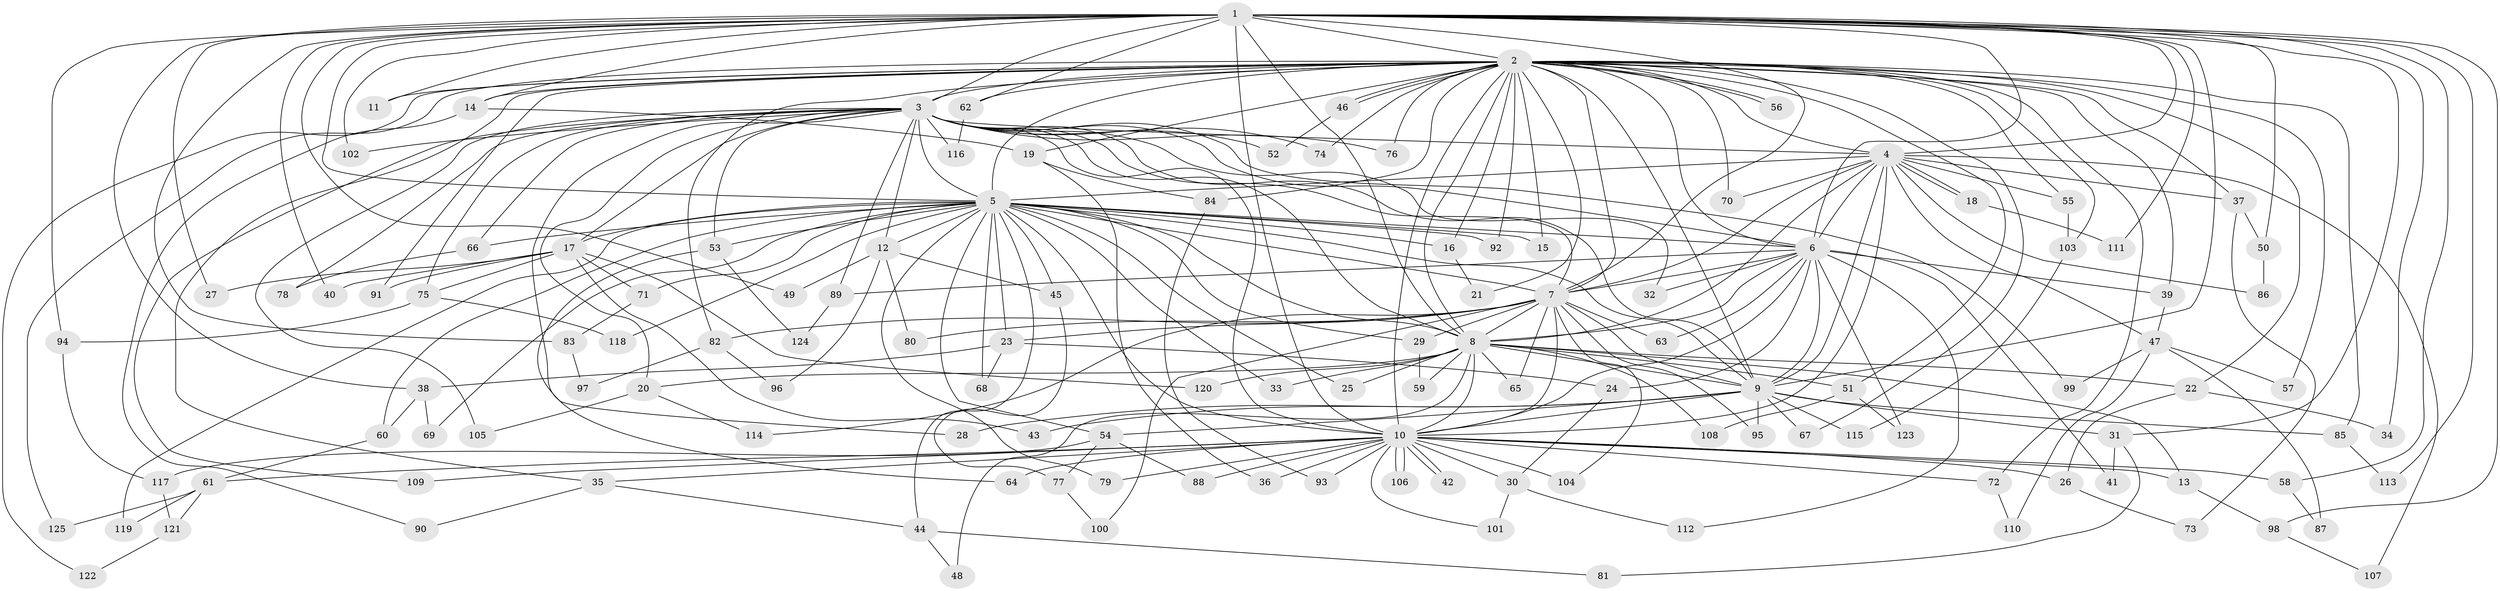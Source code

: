 // Generated by graph-tools (version 1.1) at 2025/49/03/09/25 03:49:43]
// undirected, 125 vertices, 275 edges
graph export_dot {
graph [start="1"]
  node [color=gray90,style=filled];
  1;
  2;
  3;
  4;
  5;
  6;
  7;
  8;
  9;
  10;
  11;
  12;
  13;
  14;
  15;
  16;
  17;
  18;
  19;
  20;
  21;
  22;
  23;
  24;
  25;
  26;
  27;
  28;
  29;
  30;
  31;
  32;
  33;
  34;
  35;
  36;
  37;
  38;
  39;
  40;
  41;
  42;
  43;
  44;
  45;
  46;
  47;
  48;
  49;
  50;
  51;
  52;
  53;
  54;
  55;
  56;
  57;
  58;
  59;
  60;
  61;
  62;
  63;
  64;
  65;
  66;
  67;
  68;
  69;
  70;
  71;
  72;
  73;
  74;
  75;
  76;
  77;
  78;
  79;
  80;
  81;
  82;
  83;
  84;
  85;
  86;
  87;
  88;
  89;
  90;
  91;
  92;
  93;
  94;
  95;
  96;
  97;
  98;
  99;
  100;
  101;
  102;
  103;
  104;
  105;
  106;
  107;
  108;
  109;
  110;
  111;
  112;
  113;
  114;
  115;
  116;
  117;
  118;
  119;
  120;
  121;
  122;
  123;
  124;
  125;
  1 -- 2;
  1 -- 3;
  1 -- 4;
  1 -- 5;
  1 -- 6;
  1 -- 7;
  1 -- 8;
  1 -- 9;
  1 -- 10;
  1 -- 11;
  1 -- 14;
  1 -- 27;
  1 -- 31;
  1 -- 34;
  1 -- 38;
  1 -- 40;
  1 -- 49;
  1 -- 50;
  1 -- 58;
  1 -- 62;
  1 -- 83;
  1 -- 94;
  1 -- 98;
  1 -- 102;
  1 -- 111;
  1 -- 113;
  2 -- 3;
  2 -- 4;
  2 -- 5;
  2 -- 6;
  2 -- 7;
  2 -- 8;
  2 -- 9;
  2 -- 10;
  2 -- 11;
  2 -- 14;
  2 -- 15;
  2 -- 16;
  2 -- 19;
  2 -- 21;
  2 -- 22;
  2 -- 35;
  2 -- 37;
  2 -- 39;
  2 -- 46;
  2 -- 46;
  2 -- 51;
  2 -- 55;
  2 -- 56;
  2 -- 56;
  2 -- 57;
  2 -- 62;
  2 -- 67;
  2 -- 70;
  2 -- 72;
  2 -- 74;
  2 -- 76;
  2 -- 82;
  2 -- 84;
  2 -- 85;
  2 -- 91;
  2 -- 92;
  2 -- 103;
  2 -- 122;
  2 -- 125;
  3 -- 4;
  3 -- 5;
  3 -- 6;
  3 -- 7;
  3 -- 8;
  3 -- 9;
  3 -- 10;
  3 -- 12;
  3 -- 17;
  3 -- 20;
  3 -- 28;
  3 -- 32;
  3 -- 52;
  3 -- 53;
  3 -- 66;
  3 -- 74;
  3 -- 75;
  3 -- 76;
  3 -- 78;
  3 -- 89;
  3 -- 99;
  3 -- 102;
  3 -- 105;
  3 -- 109;
  3 -- 116;
  4 -- 5;
  4 -- 6;
  4 -- 7;
  4 -- 8;
  4 -- 9;
  4 -- 10;
  4 -- 18;
  4 -- 18;
  4 -- 37;
  4 -- 47;
  4 -- 55;
  4 -- 70;
  4 -- 86;
  4 -- 107;
  5 -- 6;
  5 -- 7;
  5 -- 8;
  5 -- 9;
  5 -- 10;
  5 -- 12;
  5 -- 15;
  5 -- 16;
  5 -- 17;
  5 -- 23;
  5 -- 25;
  5 -- 29;
  5 -- 33;
  5 -- 44;
  5 -- 45;
  5 -- 53;
  5 -- 54;
  5 -- 60;
  5 -- 66;
  5 -- 68;
  5 -- 69;
  5 -- 71;
  5 -- 79;
  5 -- 92;
  5 -- 118;
  5 -- 119;
  6 -- 7;
  6 -- 8;
  6 -- 9;
  6 -- 10;
  6 -- 24;
  6 -- 32;
  6 -- 39;
  6 -- 41;
  6 -- 63;
  6 -- 89;
  6 -- 112;
  6 -- 123;
  7 -- 8;
  7 -- 9;
  7 -- 10;
  7 -- 23;
  7 -- 29;
  7 -- 63;
  7 -- 65;
  7 -- 80;
  7 -- 82;
  7 -- 95;
  7 -- 100;
  7 -- 104;
  7 -- 114;
  8 -- 9;
  8 -- 10;
  8 -- 13;
  8 -- 20;
  8 -- 22;
  8 -- 25;
  8 -- 33;
  8 -- 48;
  8 -- 51;
  8 -- 59;
  8 -- 65;
  8 -- 108;
  8 -- 120;
  9 -- 10;
  9 -- 28;
  9 -- 31;
  9 -- 43;
  9 -- 54;
  9 -- 67;
  9 -- 85;
  9 -- 95;
  9 -- 115;
  10 -- 13;
  10 -- 26;
  10 -- 30;
  10 -- 35;
  10 -- 36;
  10 -- 42;
  10 -- 42;
  10 -- 58;
  10 -- 61;
  10 -- 64;
  10 -- 72;
  10 -- 79;
  10 -- 88;
  10 -- 93;
  10 -- 101;
  10 -- 104;
  10 -- 106;
  10 -- 106;
  10 -- 109;
  12 -- 45;
  12 -- 49;
  12 -- 80;
  12 -- 96;
  13 -- 98;
  14 -- 19;
  14 -- 90;
  16 -- 21;
  17 -- 27;
  17 -- 40;
  17 -- 43;
  17 -- 71;
  17 -- 75;
  17 -- 91;
  17 -- 120;
  18 -- 111;
  19 -- 36;
  19 -- 84;
  20 -- 105;
  20 -- 114;
  22 -- 26;
  22 -- 34;
  23 -- 24;
  23 -- 38;
  23 -- 68;
  24 -- 30;
  26 -- 73;
  29 -- 59;
  30 -- 101;
  30 -- 112;
  31 -- 41;
  31 -- 81;
  35 -- 44;
  35 -- 90;
  37 -- 50;
  37 -- 73;
  38 -- 60;
  38 -- 69;
  39 -- 47;
  44 -- 48;
  44 -- 81;
  45 -- 77;
  46 -- 52;
  47 -- 57;
  47 -- 87;
  47 -- 99;
  47 -- 110;
  50 -- 86;
  51 -- 108;
  51 -- 123;
  53 -- 64;
  53 -- 124;
  54 -- 77;
  54 -- 88;
  54 -- 117;
  55 -- 103;
  58 -- 87;
  60 -- 61;
  61 -- 119;
  61 -- 121;
  61 -- 125;
  62 -- 116;
  66 -- 78;
  71 -- 83;
  72 -- 110;
  75 -- 94;
  75 -- 118;
  77 -- 100;
  82 -- 96;
  82 -- 97;
  83 -- 97;
  84 -- 93;
  85 -- 113;
  89 -- 124;
  94 -- 117;
  98 -- 107;
  103 -- 115;
  117 -- 121;
  121 -- 122;
}
